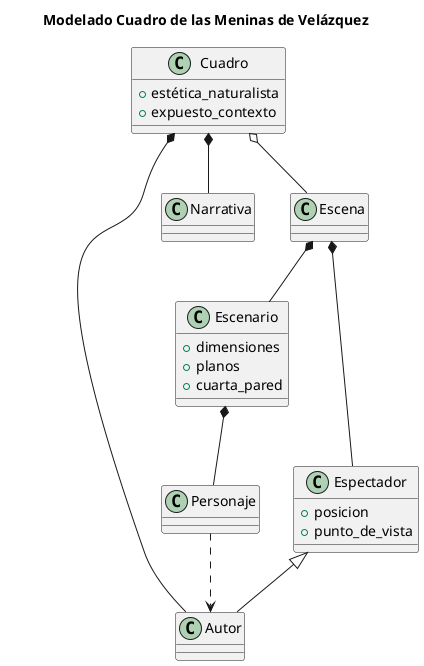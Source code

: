 @startuml MeninasDomain

title Modelado Cuadro de las Meninas de Velázquez

class Cuadro {
    + estética_naturalista
    + expuesto_contexto
}

class Escenario {
    + dimensiones
    + planos
    + cuarta_pared
}

class Espectador {
    + posicion
    + punto_de_vista
}

Cuadro *-- Autor
Cuadro *-- Narrativa
Cuadro o-- Escena

Escena *-- Espectador
Escena *-- Escenario
Escenario *-- Personaje
Personaje ..> Autor
Espectador <|-- Autor


@end
